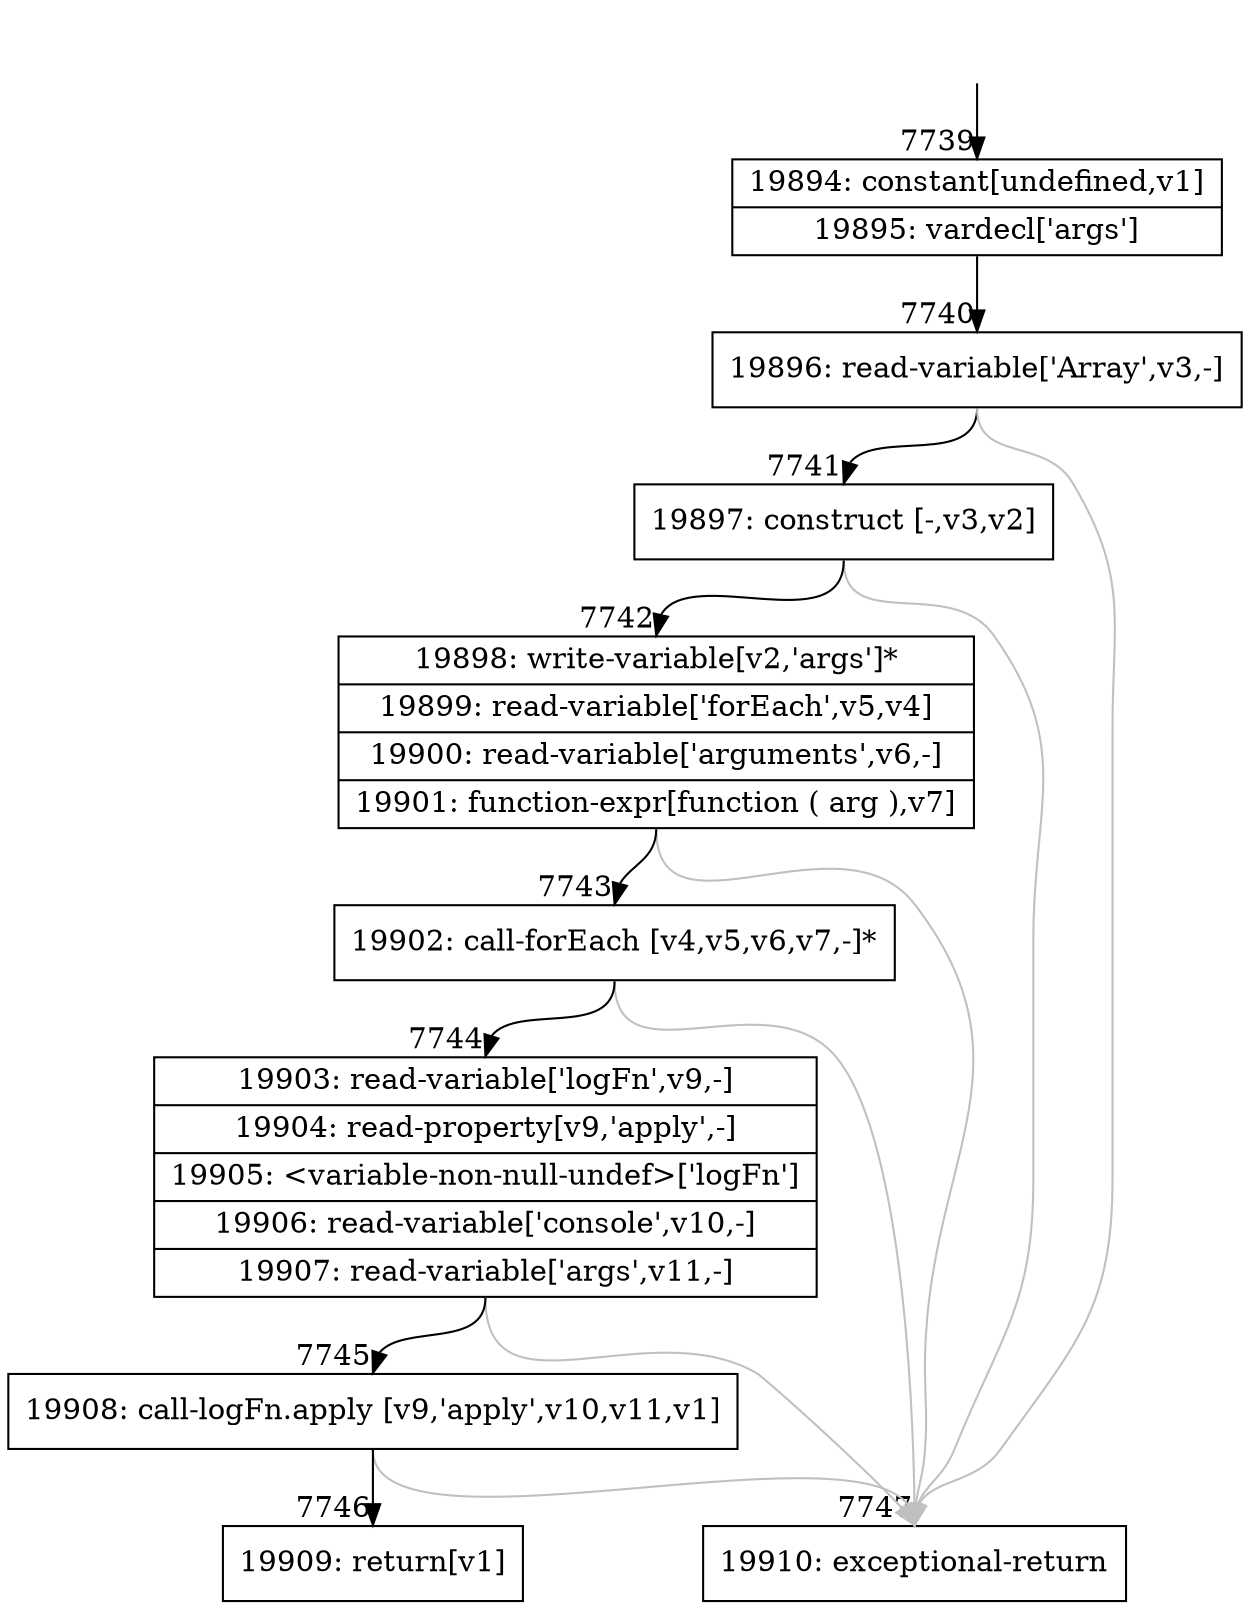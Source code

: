 digraph {
rankdir="TD"
BB_entry577[shape=none,label=""];
BB_entry577 -> BB7739 [tailport=s, headport=n, headlabel="    7739"]
BB7739 [shape=record label="{19894: constant[undefined,v1]|19895: vardecl['args']}" ] 
BB7739 -> BB7740 [tailport=s, headport=n, headlabel="      7740"]
BB7740 [shape=record label="{19896: read-variable['Array',v3,-]}" ] 
BB7740 -> BB7741 [tailport=s, headport=n, headlabel="      7741"]
BB7740 -> BB7747 [tailport=s, headport=n, color=gray, headlabel="      7747"]
BB7741 [shape=record label="{19897: construct [-,v3,v2]}" ] 
BB7741 -> BB7742 [tailport=s, headport=n, headlabel="      7742"]
BB7741 -> BB7747 [tailport=s, headport=n, color=gray]
BB7742 [shape=record label="{19898: write-variable[v2,'args']*|19899: read-variable['forEach',v5,v4]|19900: read-variable['arguments',v6,-]|19901: function-expr[function ( arg ),v7]}" ] 
BB7742 -> BB7743 [tailport=s, headport=n, headlabel="      7743"]
BB7742 -> BB7747 [tailport=s, headport=n, color=gray]
BB7743 [shape=record label="{19902: call-forEach [v4,v5,v6,v7,-]*}" ] 
BB7743 -> BB7744 [tailport=s, headport=n, headlabel="      7744"]
BB7743 -> BB7747 [tailport=s, headport=n, color=gray]
BB7744 [shape=record label="{19903: read-variable['logFn',v9,-]|19904: read-property[v9,'apply',-]|19905: \<variable-non-null-undef\>['logFn']|19906: read-variable['console',v10,-]|19907: read-variable['args',v11,-]}" ] 
BB7744 -> BB7745 [tailport=s, headport=n, headlabel="      7745"]
BB7744 -> BB7747 [tailport=s, headport=n, color=gray]
BB7745 [shape=record label="{19908: call-logFn.apply [v9,'apply',v10,v11,v1]}" ] 
BB7745 -> BB7746 [tailport=s, headport=n, headlabel="      7746"]
BB7745 -> BB7747 [tailport=s, headport=n, color=gray]
BB7746 [shape=record label="{19909: return[v1]}" ] 
BB7747 [shape=record label="{19910: exceptional-return}" ] 
//#$~ 12332
}

